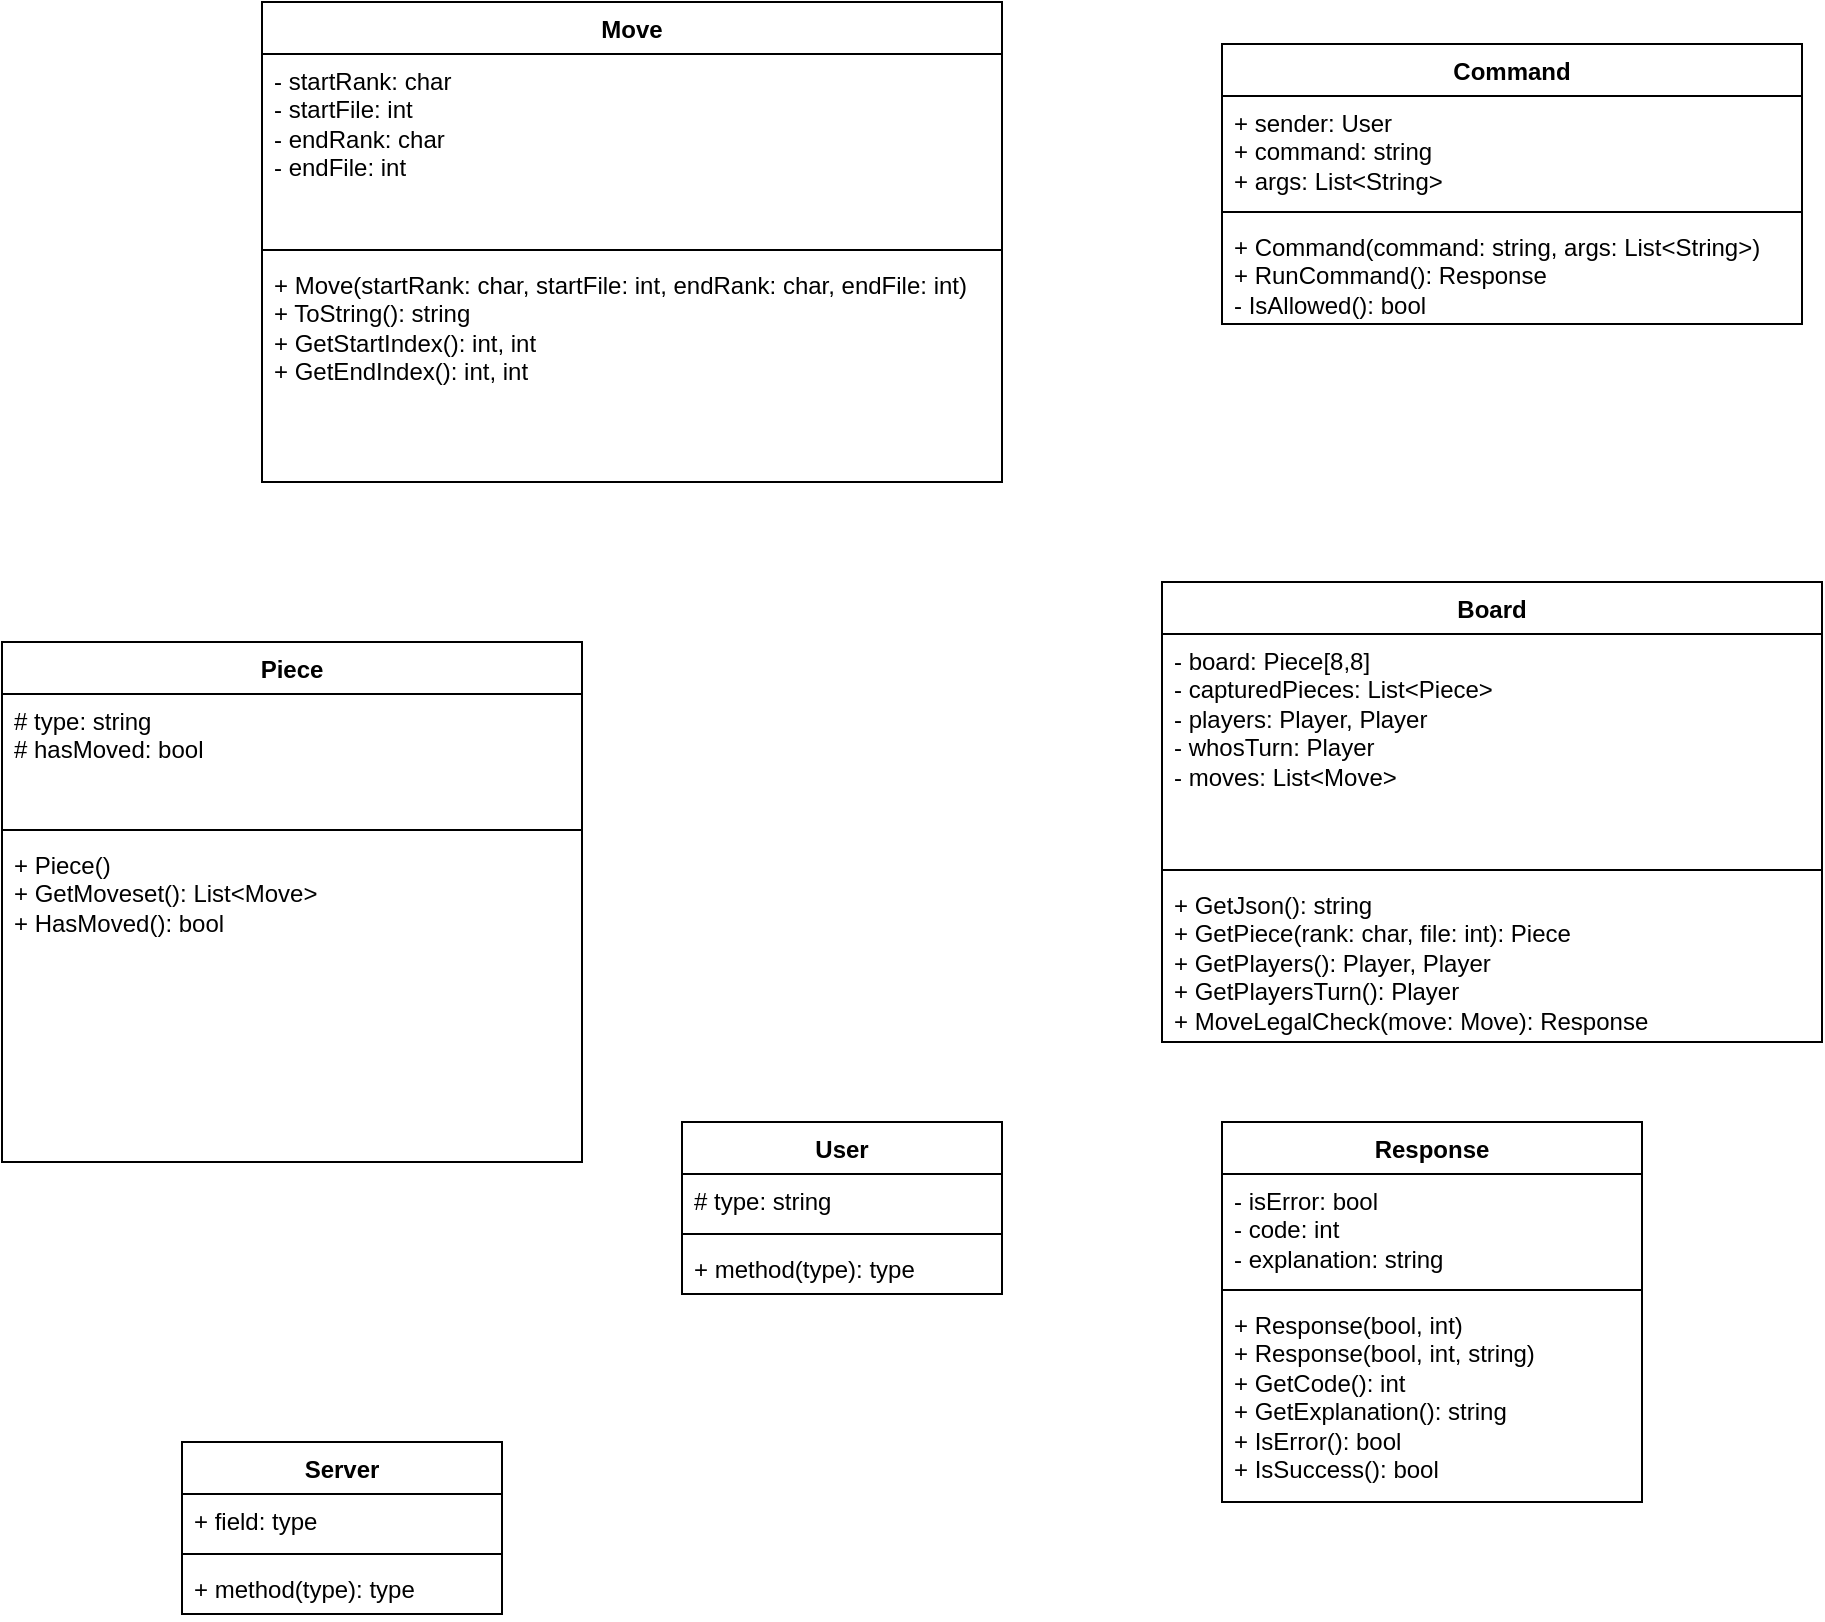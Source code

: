 <mxfile version="24.6.4" type="device">
  <diagram name="Page-1" id="aBUL2CViAhxrIHMLih27">
    <mxGraphModel dx="1690" dy="780" grid="1" gridSize="10" guides="1" tooltips="1" connect="1" arrows="1" fold="1" page="0" pageScale="1" pageWidth="850" pageHeight="1100" math="0" shadow="0">
      <root>
        <mxCell id="0" />
        <mxCell id="1" parent="0" />
        <mxCell id="p-wSS5P1BomwatWKjRec-5" value="Piece" style="swimlane;fontStyle=1;align=center;verticalAlign=top;childLayout=stackLayout;horizontal=1;startSize=26;horizontalStack=0;resizeParent=1;resizeParentMax=0;resizeLast=0;collapsible=1;marginBottom=0;whiteSpace=wrap;html=1;" parent="1" vertex="1">
          <mxGeometry x="-80" y="430" width="290" height="260" as="geometry" />
        </mxCell>
        <mxCell id="p-wSS5P1BomwatWKjRec-6" value="# type: string&lt;div&gt;# hasMoved: bool&lt;/div&gt;" style="text;strokeColor=none;fillColor=none;align=left;verticalAlign=top;spacingLeft=4;spacingRight=4;overflow=hidden;rotatable=0;points=[[0,0.5],[1,0.5]];portConstraint=eastwest;whiteSpace=wrap;html=1;" parent="p-wSS5P1BomwatWKjRec-5" vertex="1">
          <mxGeometry y="26" width="290" height="64" as="geometry" />
        </mxCell>
        <mxCell id="p-wSS5P1BomwatWKjRec-7" value="" style="line;strokeWidth=1;fillColor=none;align=left;verticalAlign=middle;spacingTop=-1;spacingLeft=3;spacingRight=3;rotatable=0;labelPosition=right;points=[];portConstraint=eastwest;strokeColor=inherit;" parent="p-wSS5P1BomwatWKjRec-5" vertex="1">
          <mxGeometry y="90" width="290" height="8" as="geometry" />
        </mxCell>
        <mxCell id="p-wSS5P1BomwatWKjRec-8" value="&lt;div&gt;+ Piece()&lt;/div&gt;&lt;div&gt;+ GetMoveset(): List&amp;lt;Move&amp;gt;&lt;/div&gt;&lt;div&gt;+ HasMoved(): bool&lt;/div&gt;" style="text;strokeColor=none;fillColor=none;align=left;verticalAlign=top;spacingLeft=4;spacingRight=4;overflow=hidden;rotatable=0;points=[[0,0.5],[1,0.5]];portConstraint=eastwest;whiteSpace=wrap;html=1;" parent="p-wSS5P1BomwatWKjRec-5" vertex="1">
          <mxGeometry y="98" width="290" height="162" as="geometry" />
        </mxCell>
        <mxCell id="p-wSS5P1BomwatWKjRec-9" value="Board" style="swimlane;fontStyle=1;align=center;verticalAlign=top;childLayout=stackLayout;horizontal=1;startSize=26;horizontalStack=0;resizeParent=1;resizeParentMax=0;resizeLast=0;collapsible=1;marginBottom=0;whiteSpace=wrap;html=1;" parent="1" vertex="1">
          <mxGeometry x="500" y="400" width="330" height="230" as="geometry" />
        </mxCell>
        <mxCell id="p-wSS5P1BomwatWKjRec-10" value="- board: Piece[8,8]&lt;div&gt;- capturedPieces: List&amp;lt;Piece&amp;gt;&lt;br&gt;&lt;div&gt;- players: Player, Player&lt;/div&gt;&lt;div&gt;- whosTurn: Player&lt;/div&gt;&lt;div&gt;- moves: List&amp;lt;Move&amp;gt;&lt;/div&gt;&lt;/div&gt;" style="text;strokeColor=none;fillColor=none;align=left;verticalAlign=top;spacingLeft=4;spacingRight=4;overflow=hidden;rotatable=0;points=[[0,0.5],[1,0.5]];portConstraint=eastwest;whiteSpace=wrap;html=1;" parent="p-wSS5P1BomwatWKjRec-9" vertex="1">
          <mxGeometry y="26" width="330" height="114" as="geometry" />
        </mxCell>
        <mxCell id="p-wSS5P1BomwatWKjRec-11" value="" style="line;strokeWidth=1;fillColor=none;align=left;verticalAlign=middle;spacingTop=-1;spacingLeft=3;spacingRight=3;rotatable=0;labelPosition=right;points=[];portConstraint=eastwest;strokeColor=inherit;" parent="p-wSS5P1BomwatWKjRec-9" vertex="1">
          <mxGeometry y="140" width="330" height="8" as="geometry" />
        </mxCell>
        <mxCell id="p-wSS5P1BomwatWKjRec-12" value="+ GetJson(): string&lt;div&gt;+ GetPiece(rank: char, file: int): Piece&lt;/div&gt;&lt;div&gt;+ GetPlayers(): Player, Player&lt;/div&gt;&lt;div&gt;+ GetPlayersTurn(): Player&lt;/div&gt;&lt;div&gt;+ MoveLegalCheck(move: Move): Response&lt;/div&gt;" style="text;strokeColor=none;fillColor=none;align=left;verticalAlign=top;spacingLeft=4;spacingRight=4;overflow=hidden;rotatable=0;points=[[0,0.5],[1,0.5]];portConstraint=eastwest;whiteSpace=wrap;html=1;" parent="p-wSS5P1BomwatWKjRec-9" vertex="1">
          <mxGeometry y="148" width="330" height="82" as="geometry" />
        </mxCell>
        <mxCell id="p-wSS5P1BomwatWKjRec-13" value="Move" style="swimlane;fontStyle=1;align=center;verticalAlign=top;childLayout=stackLayout;horizontal=1;startSize=26;horizontalStack=0;resizeParent=1;resizeParentMax=0;resizeLast=0;collapsible=1;marginBottom=0;whiteSpace=wrap;html=1;" parent="1" vertex="1">
          <mxGeometry x="50" y="110" width="370" height="240" as="geometry" />
        </mxCell>
        <mxCell id="p-wSS5P1BomwatWKjRec-14" value="&lt;div&gt;- startRank: char&lt;/div&gt;&lt;div&gt;- startFile: int&lt;/div&gt;&lt;div&gt;- endRank: char&lt;/div&gt;&lt;div&gt;- endFile: int&lt;/div&gt;" style="text;strokeColor=none;fillColor=none;align=left;verticalAlign=top;spacingLeft=4;spacingRight=4;overflow=hidden;rotatable=0;points=[[0,0.5],[1,0.5]];portConstraint=eastwest;whiteSpace=wrap;html=1;" parent="p-wSS5P1BomwatWKjRec-13" vertex="1">
          <mxGeometry y="26" width="370" height="94" as="geometry" />
        </mxCell>
        <mxCell id="p-wSS5P1BomwatWKjRec-15" value="" style="line;strokeWidth=1;fillColor=none;align=left;verticalAlign=middle;spacingTop=-1;spacingLeft=3;spacingRight=3;rotatable=0;labelPosition=right;points=[];portConstraint=eastwest;strokeColor=inherit;" parent="p-wSS5P1BomwatWKjRec-13" vertex="1">
          <mxGeometry y="120" width="370" height="8" as="geometry" />
        </mxCell>
        <mxCell id="p-wSS5P1BomwatWKjRec-16" value="+ Move(startRank: char, startFile: int, endRank: char, endFile: int)&lt;div&gt;+ ToString(): string&lt;/div&gt;&lt;div&gt;+ GetStartIndex(): int, int&lt;/div&gt;&lt;div&gt;+ GetEndIndex(): int, int&lt;/div&gt;" style="text;strokeColor=none;fillColor=none;align=left;verticalAlign=top;spacingLeft=4;spacingRight=4;overflow=hidden;rotatable=0;points=[[0,0.5],[1,0.5]];portConstraint=eastwest;whiteSpace=wrap;html=1;" parent="p-wSS5P1BomwatWKjRec-13" vertex="1">
          <mxGeometry y="128" width="370" height="112" as="geometry" />
        </mxCell>
        <mxCell id="p-wSS5P1BomwatWKjRec-17" value="Command" style="swimlane;fontStyle=1;align=center;verticalAlign=top;childLayout=stackLayout;horizontal=1;startSize=26;horizontalStack=0;resizeParent=1;resizeParentMax=0;resizeLast=0;collapsible=1;marginBottom=0;whiteSpace=wrap;html=1;" parent="1" vertex="1">
          <mxGeometry x="530" y="131" width="290" height="140" as="geometry" />
        </mxCell>
        <mxCell id="p-wSS5P1BomwatWKjRec-18" value="&lt;div&gt;+ sender: User&lt;/div&gt;+ command: string&lt;div&gt;+ args: List&amp;lt;String&amp;gt;&lt;/div&gt;" style="text;strokeColor=none;fillColor=none;align=left;verticalAlign=top;spacingLeft=4;spacingRight=4;overflow=hidden;rotatable=0;points=[[0,0.5],[1,0.5]];portConstraint=eastwest;whiteSpace=wrap;html=1;" parent="p-wSS5P1BomwatWKjRec-17" vertex="1">
          <mxGeometry y="26" width="290" height="54" as="geometry" />
        </mxCell>
        <mxCell id="p-wSS5P1BomwatWKjRec-19" value="" style="line;strokeWidth=1;fillColor=none;align=left;verticalAlign=middle;spacingTop=-1;spacingLeft=3;spacingRight=3;rotatable=0;labelPosition=right;points=[];portConstraint=eastwest;strokeColor=inherit;" parent="p-wSS5P1BomwatWKjRec-17" vertex="1">
          <mxGeometry y="80" width="290" height="8" as="geometry" />
        </mxCell>
        <mxCell id="p-wSS5P1BomwatWKjRec-20" value="+ Command(command: string, args: List&amp;lt;String&amp;gt;)&lt;div&gt;+ RunCommand(): Response&lt;/div&gt;&lt;div&gt;- IsAllowed(): bool&lt;/div&gt;" style="text;strokeColor=none;fillColor=none;align=left;verticalAlign=top;spacingLeft=4;spacingRight=4;overflow=hidden;rotatable=0;points=[[0,0.5],[1,0.5]];portConstraint=eastwest;whiteSpace=wrap;html=1;" parent="p-wSS5P1BomwatWKjRec-17" vertex="1">
          <mxGeometry y="88" width="290" height="52" as="geometry" />
        </mxCell>
        <mxCell id="ZXQiBLE2b8v2eMNUaBzQ-1" value="User" style="swimlane;fontStyle=1;align=center;verticalAlign=top;childLayout=stackLayout;horizontal=1;startSize=26;horizontalStack=0;resizeParent=1;resizeParentMax=0;resizeLast=0;collapsible=1;marginBottom=0;whiteSpace=wrap;html=1;" parent="1" vertex="1">
          <mxGeometry x="260" y="670" width="160" height="86" as="geometry" />
        </mxCell>
        <mxCell id="ZXQiBLE2b8v2eMNUaBzQ-2" value="# type: string" style="text;strokeColor=none;fillColor=none;align=left;verticalAlign=top;spacingLeft=4;spacingRight=4;overflow=hidden;rotatable=0;points=[[0,0.5],[1,0.5]];portConstraint=eastwest;whiteSpace=wrap;html=1;" parent="ZXQiBLE2b8v2eMNUaBzQ-1" vertex="1">
          <mxGeometry y="26" width="160" height="26" as="geometry" />
        </mxCell>
        <mxCell id="ZXQiBLE2b8v2eMNUaBzQ-3" value="" style="line;strokeWidth=1;fillColor=none;align=left;verticalAlign=middle;spacingTop=-1;spacingLeft=3;spacingRight=3;rotatable=0;labelPosition=right;points=[];portConstraint=eastwest;strokeColor=inherit;" parent="ZXQiBLE2b8v2eMNUaBzQ-1" vertex="1">
          <mxGeometry y="52" width="160" height="8" as="geometry" />
        </mxCell>
        <mxCell id="ZXQiBLE2b8v2eMNUaBzQ-4" value="+ method(type): type" style="text;strokeColor=none;fillColor=none;align=left;verticalAlign=top;spacingLeft=4;spacingRight=4;overflow=hidden;rotatable=0;points=[[0,0.5],[1,0.5]];portConstraint=eastwest;whiteSpace=wrap;html=1;" parent="ZXQiBLE2b8v2eMNUaBzQ-1" vertex="1">
          <mxGeometry y="60" width="160" height="26" as="geometry" />
        </mxCell>
        <mxCell id="rC7D5G5wrQmMCtYCsJhd-1" value="Server" style="swimlane;fontStyle=1;align=center;verticalAlign=top;childLayout=stackLayout;horizontal=1;startSize=26;horizontalStack=0;resizeParent=1;resizeParentMax=0;resizeLast=0;collapsible=1;marginBottom=0;whiteSpace=wrap;html=1;" parent="1" vertex="1">
          <mxGeometry x="10" y="830" width="160" height="86" as="geometry" />
        </mxCell>
        <mxCell id="rC7D5G5wrQmMCtYCsJhd-2" value="+ field: type" style="text;strokeColor=none;fillColor=none;align=left;verticalAlign=top;spacingLeft=4;spacingRight=4;overflow=hidden;rotatable=0;points=[[0,0.5],[1,0.5]];portConstraint=eastwest;whiteSpace=wrap;html=1;" parent="rC7D5G5wrQmMCtYCsJhd-1" vertex="1">
          <mxGeometry y="26" width="160" height="26" as="geometry" />
        </mxCell>
        <mxCell id="rC7D5G5wrQmMCtYCsJhd-3" value="" style="line;strokeWidth=1;fillColor=none;align=left;verticalAlign=middle;spacingTop=-1;spacingLeft=3;spacingRight=3;rotatable=0;labelPosition=right;points=[];portConstraint=eastwest;strokeColor=inherit;" parent="rC7D5G5wrQmMCtYCsJhd-1" vertex="1">
          <mxGeometry y="52" width="160" height="8" as="geometry" />
        </mxCell>
        <mxCell id="rC7D5G5wrQmMCtYCsJhd-4" value="+ method(type): type" style="text;strokeColor=none;fillColor=none;align=left;verticalAlign=top;spacingLeft=4;spacingRight=4;overflow=hidden;rotatable=0;points=[[0,0.5],[1,0.5]];portConstraint=eastwest;whiteSpace=wrap;html=1;" parent="rC7D5G5wrQmMCtYCsJhd-1" vertex="1">
          <mxGeometry y="60" width="160" height="26" as="geometry" />
        </mxCell>
        <mxCell id="ph5SRnfKnLZv2hhVM1gq-1" value="Response" style="swimlane;fontStyle=1;align=center;verticalAlign=top;childLayout=stackLayout;horizontal=1;startSize=26;horizontalStack=0;resizeParent=1;resizeParentMax=0;resizeLast=0;collapsible=1;marginBottom=0;whiteSpace=wrap;html=1;" vertex="1" parent="1">
          <mxGeometry x="530" y="670" width="210" height="190" as="geometry" />
        </mxCell>
        <mxCell id="ph5SRnfKnLZv2hhVM1gq-2" value="- isError: bool&lt;div&gt;- code: int&lt;br&gt;&lt;div&gt;- explanation: string&lt;/div&gt;&lt;/div&gt;" style="text;strokeColor=none;fillColor=none;align=left;verticalAlign=top;spacingLeft=4;spacingRight=4;overflow=hidden;rotatable=0;points=[[0,0.5],[1,0.5]];portConstraint=eastwest;whiteSpace=wrap;html=1;" vertex="1" parent="ph5SRnfKnLZv2hhVM1gq-1">
          <mxGeometry y="26" width="210" height="54" as="geometry" />
        </mxCell>
        <mxCell id="ph5SRnfKnLZv2hhVM1gq-3" value="" style="line;strokeWidth=1;fillColor=none;align=left;verticalAlign=middle;spacingTop=-1;spacingLeft=3;spacingRight=3;rotatable=0;labelPosition=right;points=[];portConstraint=eastwest;strokeColor=inherit;" vertex="1" parent="ph5SRnfKnLZv2hhVM1gq-1">
          <mxGeometry y="80" width="210" height="8" as="geometry" />
        </mxCell>
        <mxCell id="ph5SRnfKnLZv2hhVM1gq-4" value="+ Response(bool, int)&lt;div&gt;+ Response(bool, int, string)&lt;/div&gt;&lt;div&gt;+ GetCode(): int&lt;/div&gt;&lt;div&gt;+ GetExplanation(): string&lt;/div&gt;&lt;div&gt;+ IsError(): bool&lt;/div&gt;&lt;div&gt;+ IsSuccess(): bool&lt;/div&gt;" style="text;strokeColor=none;fillColor=none;align=left;verticalAlign=top;spacingLeft=4;spacingRight=4;overflow=hidden;rotatable=0;points=[[0,0.5],[1,0.5]];portConstraint=eastwest;whiteSpace=wrap;html=1;" vertex="1" parent="ph5SRnfKnLZv2hhVM1gq-1">
          <mxGeometry y="88" width="210" height="102" as="geometry" />
        </mxCell>
      </root>
    </mxGraphModel>
  </diagram>
</mxfile>
